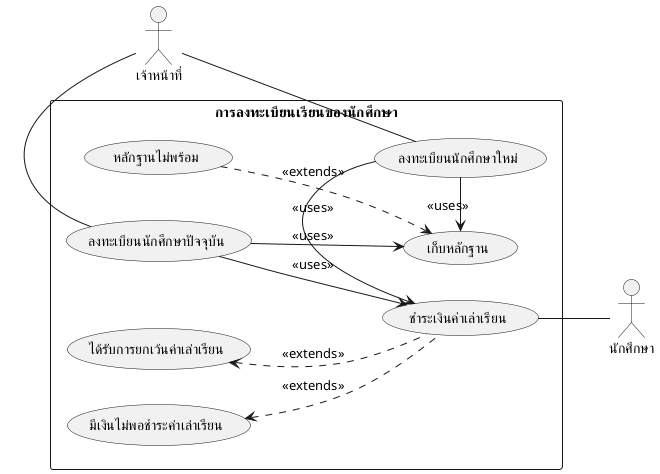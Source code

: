 @startuml
left to right direction
actor "เจ้าหน้าที่" as actorRegisterationOfficer
actor "นักศึกษา" as actorStudent

rectangle "การลงทะเบียนเรียนของนักศึกษา" as rectangleRegisterationOfStudent {
    usecase (ลงทะเบียนนักศึกษาใหม่) as usecaseRegisterOfNewStudent
    usecase (ลงทะเบียนนักศึกษาปัจจุบัน) as usecaseRegisterOfPresentStudent
    usecase (เก็บหลักฐาน) as usecaseKeepEvidence
    usecase (ชำระเงินค่าเล่าเรียน) as usecasePayRegisterationFee
    usecase (มีเงินไม่พอชำระค่าเล่าเรียน) as usecaseNotHaveEnoughMoneyForPayEducationFee
    usecase (หลักฐานไม่พร้อม) as usecaseEvidenceNotReady
    usecase (ได้รับการยกเว้นค่าเล่าเรียน) as usecaseExceptEducationFee

    actorRegisterationOfficer -- usecaseRegisterOfNewStudent
    actorRegisterationOfficer - usecaseRegisterOfPresentStudent
    usecasePayRegisterationFee -- actorStudent

    usecaseRegisterOfNewStudent -> usecasePayRegisterationFee : <<uses>>
    usecaseRegisterOfNewStudent -> usecaseKeepEvidence : <<uses>>

    usecaseRegisterOfPresentStudent --> usecasePayRegisterationFee : <<uses>>
    usecaseRegisterOfPresentStudent --> usecaseKeepEvidence : <<uses>>

    usecaseEvidenceNotReady ..> usecaseKeepEvidence : <<extends>>

    usecaseExceptEducationFee <.. usecasePayRegisterationFee  :<<extends>>
    usecaseNotHaveEnoughMoneyForPayEducationFee  <.. usecasePayRegisterationFee :<<extends>>

}
@enduml